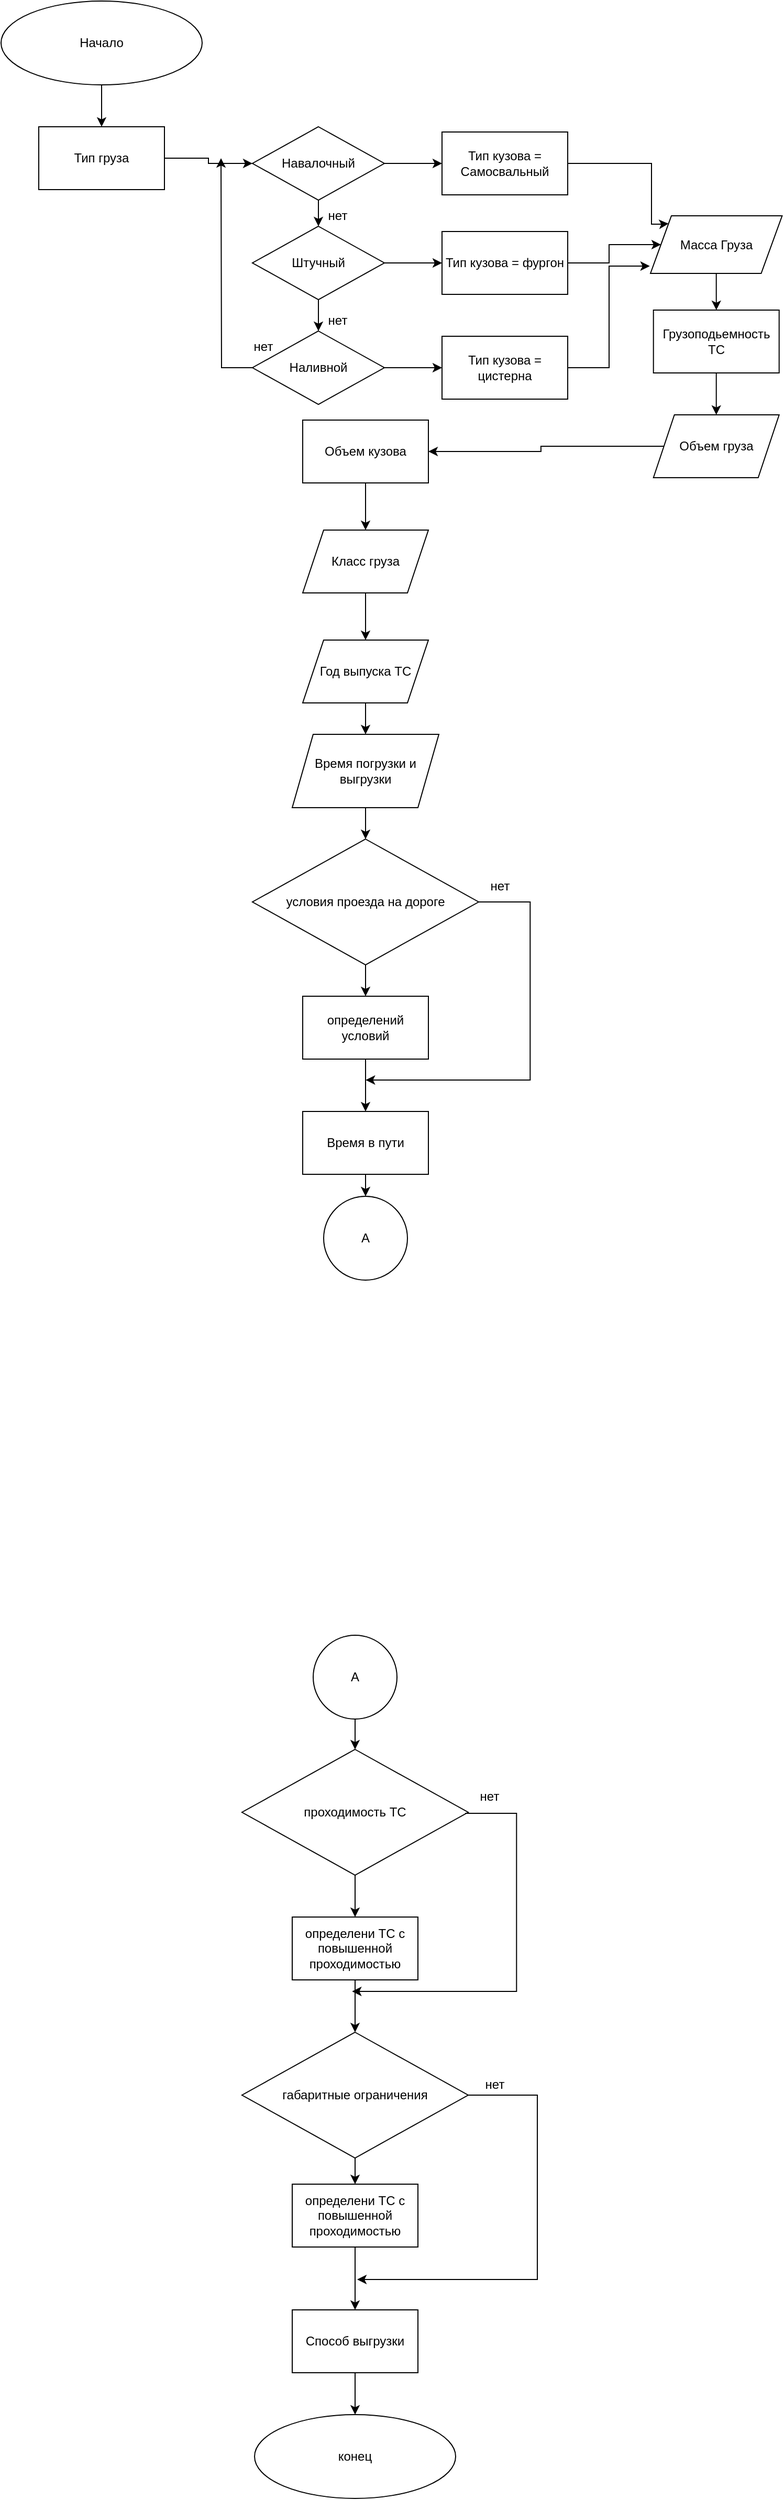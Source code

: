 <mxfile version="24.4.9" type="github">
  <diagram name="Страница — 1" id="6Fu15erCf7PdYgdU24q_">
    <mxGraphModel dx="2532" dy="1169" grid="1" gridSize="10" guides="1" tooltips="1" connect="1" arrows="1" fold="1" page="1" pageScale="1" pageWidth="1169" pageHeight="827" math="0" shadow="0">
      <root>
        <mxCell id="0" />
        <mxCell id="1" parent="0" />
        <mxCell id="8zF0WLEV0abbjN1hOJyf-3" value="" style="edgeStyle=orthogonalEdgeStyle;rounded=0;orthogonalLoop=1;jettySize=auto;html=1;" parent="1" source="8zF0WLEV0abbjN1hOJyf-1" target="8zF0WLEV0abbjN1hOJyf-2" edge="1">
          <mxGeometry relative="1" as="geometry" />
        </mxCell>
        <mxCell id="8zF0WLEV0abbjN1hOJyf-1" value="Начало" style="ellipse;whiteSpace=wrap;html=1;" parent="1" vertex="1">
          <mxGeometry x="200" y="20" width="192" height="80" as="geometry" />
        </mxCell>
        <mxCell id="8zF0WLEV0abbjN1hOJyf-5" value="" style="edgeStyle=orthogonalEdgeStyle;rounded=0;orthogonalLoop=1;jettySize=auto;html=1;" parent="1" source="8zF0WLEV0abbjN1hOJyf-2" target="8zF0WLEV0abbjN1hOJyf-4" edge="1">
          <mxGeometry relative="1" as="geometry" />
        </mxCell>
        <mxCell id="8zF0WLEV0abbjN1hOJyf-2" value="Тип груза" style="whiteSpace=wrap;html=1;" parent="1" vertex="1">
          <mxGeometry x="236" y="140" width="120" height="60" as="geometry" />
        </mxCell>
        <mxCell id="8zF0WLEV0abbjN1hOJyf-9" value="" style="edgeStyle=orthogonalEdgeStyle;rounded=0;orthogonalLoop=1;jettySize=auto;html=1;" parent="1" source="8zF0WLEV0abbjN1hOJyf-4" target="8zF0WLEV0abbjN1hOJyf-8" edge="1">
          <mxGeometry relative="1" as="geometry" />
        </mxCell>
        <mxCell id="8zF0WLEV0abbjN1hOJyf-14" value="" style="edgeStyle=orthogonalEdgeStyle;rounded=0;orthogonalLoop=1;jettySize=auto;html=1;" parent="1" source="8zF0WLEV0abbjN1hOJyf-4" target="8zF0WLEV0abbjN1hOJyf-13" edge="1">
          <mxGeometry relative="1" as="geometry" />
        </mxCell>
        <mxCell id="8zF0WLEV0abbjN1hOJyf-4" value="Навалочный" style="rhombus;whiteSpace=wrap;html=1;" parent="1" vertex="1">
          <mxGeometry x="440" y="140" width="126" height="70" as="geometry" />
        </mxCell>
        <mxCell id="8zF0WLEV0abbjN1hOJyf-11" value="" style="edgeStyle=orthogonalEdgeStyle;rounded=0;orthogonalLoop=1;jettySize=auto;html=1;" parent="1" source="8zF0WLEV0abbjN1hOJyf-8" target="8zF0WLEV0abbjN1hOJyf-10" edge="1">
          <mxGeometry relative="1" as="geometry" />
        </mxCell>
        <mxCell id="8zF0WLEV0abbjN1hOJyf-17" value="" style="edgeStyle=orthogonalEdgeStyle;rounded=0;orthogonalLoop=1;jettySize=auto;html=1;" parent="1" source="8zF0WLEV0abbjN1hOJyf-8" target="8zF0WLEV0abbjN1hOJyf-15" edge="1">
          <mxGeometry relative="1" as="geometry" />
        </mxCell>
        <mxCell id="8zF0WLEV0abbjN1hOJyf-8" value="Штучный" style="rhombus;whiteSpace=wrap;html=1;" parent="1" vertex="1">
          <mxGeometry x="440" y="235" width="126" height="70" as="geometry" />
        </mxCell>
        <mxCell id="8zF0WLEV0abbjN1hOJyf-12" style="edgeStyle=orthogonalEdgeStyle;rounded=0;orthogonalLoop=1;jettySize=auto;html=1;" parent="1" source="8zF0WLEV0abbjN1hOJyf-10" edge="1">
          <mxGeometry relative="1" as="geometry">
            <mxPoint x="410" y="170" as="targetPoint" />
          </mxGeometry>
        </mxCell>
        <mxCell id="8zF0WLEV0abbjN1hOJyf-18" value="" style="edgeStyle=orthogonalEdgeStyle;rounded=0;orthogonalLoop=1;jettySize=auto;html=1;" parent="1" source="8zF0WLEV0abbjN1hOJyf-10" target="8zF0WLEV0abbjN1hOJyf-16" edge="1">
          <mxGeometry relative="1" as="geometry" />
        </mxCell>
        <mxCell id="8zF0WLEV0abbjN1hOJyf-10" value="Наливной" style="rhombus;whiteSpace=wrap;html=1;" parent="1" vertex="1">
          <mxGeometry x="440" y="335" width="126" height="70" as="geometry" />
        </mxCell>
        <mxCell id="8zF0WLEV0abbjN1hOJyf-23" style="edgeStyle=orthogonalEdgeStyle;rounded=0;orthogonalLoop=1;jettySize=auto;html=1;entryX=0;entryY=0;entryDx=0;entryDy=0;" parent="1" source="8zF0WLEV0abbjN1hOJyf-13" target="8zF0WLEV0abbjN1hOJyf-22" edge="1">
          <mxGeometry relative="1" as="geometry">
            <Array as="points">
              <mxPoint x="821" y="175" />
              <mxPoint x="821" y="233" />
              <mxPoint x="830" y="233" />
            </Array>
          </mxGeometry>
        </mxCell>
        <mxCell id="8zF0WLEV0abbjN1hOJyf-13" value="Тип кузова = Самосвальный" style="whiteSpace=wrap;html=1;" parent="1" vertex="1">
          <mxGeometry x="621" y="145" width="120" height="60" as="geometry" />
        </mxCell>
        <mxCell id="8zF0WLEV0abbjN1hOJyf-24" style="edgeStyle=orthogonalEdgeStyle;rounded=0;orthogonalLoop=1;jettySize=auto;html=1;" parent="1" source="8zF0WLEV0abbjN1hOJyf-15" target="8zF0WLEV0abbjN1hOJyf-22" edge="1">
          <mxGeometry relative="1" as="geometry" />
        </mxCell>
        <mxCell id="8zF0WLEV0abbjN1hOJyf-15" value="Тип кузова = фургон" style="whiteSpace=wrap;html=1;" parent="1" vertex="1">
          <mxGeometry x="621" y="240" width="120" height="60" as="geometry" />
        </mxCell>
        <mxCell id="8zF0WLEV0abbjN1hOJyf-16" value="Тип кузова = цистерна" style="whiteSpace=wrap;html=1;" parent="1" vertex="1">
          <mxGeometry x="621" y="340" width="120" height="60" as="geometry" />
        </mxCell>
        <mxCell id="8zF0WLEV0abbjN1hOJyf-19" value="нет" style="text;html=1;align=center;verticalAlign=middle;resizable=0;points=[];autosize=1;strokeColor=none;fillColor=none;" parent="1" vertex="1">
          <mxGeometry x="501" y="210" width="40" height="30" as="geometry" />
        </mxCell>
        <mxCell id="8zF0WLEV0abbjN1hOJyf-20" value="нет" style="text;html=1;align=center;verticalAlign=middle;resizable=0;points=[];autosize=1;strokeColor=none;fillColor=none;" parent="1" vertex="1">
          <mxGeometry x="501" y="310" width="40" height="30" as="geometry" />
        </mxCell>
        <mxCell id="8zF0WLEV0abbjN1hOJyf-21" value="нет" style="text;html=1;align=center;verticalAlign=middle;resizable=0;points=[];autosize=1;strokeColor=none;fillColor=none;" parent="1" vertex="1">
          <mxGeometry x="430" y="335" width="40" height="30" as="geometry" />
        </mxCell>
        <mxCell id="8zF0WLEV0abbjN1hOJyf-27" value="" style="edgeStyle=orthogonalEdgeStyle;rounded=0;orthogonalLoop=1;jettySize=auto;html=1;" parent="1" source="8zF0WLEV0abbjN1hOJyf-22" target="8zF0WLEV0abbjN1hOJyf-26" edge="1">
          <mxGeometry relative="1" as="geometry" />
        </mxCell>
        <mxCell id="8zF0WLEV0abbjN1hOJyf-22" value="Масса Груза" style="shape=parallelogram;perimeter=parallelogramPerimeter;whiteSpace=wrap;html=1;fixedSize=1;" parent="1" vertex="1">
          <mxGeometry x="820" y="225" width="125.71" height="55" as="geometry" />
        </mxCell>
        <mxCell id="8zF0WLEV0abbjN1hOJyf-25" style="edgeStyle=orthogonalEdgeStyle;rounded=0;orthogonalLoop=1;jettySize=auto;html=1;entryX=-0.005;entryY=0.873;entryDx=0;entryDy=0;entryPerimeter=0;" parent="1" source="8zF0WLEV0abbjN1hOJyf-16" target="8zF0WLEV0abbjN1hOJyf-22" edge="1">
          <mxGeometry relative="1" as="geometry" />
        </mxCell>
        <mxCell id="8zF0WLEV0abbjN1hOJyf-29" value="" style="edgeStyle=orthogonalEdgeStyle;rounded=0;orthogonalLoop=1;jettySize=auto;html=1;" parent="1" source="8zF0WLEV0abbjN1hOJyf-26" target="8zF0WLEV0abbjN1hOJyf-28" edge="1">
          <mxGeometry relative="1" as="geometry" />
        </mxCell>
        <mxCell id="8zF0WLEV0abbjN1hOJyf-26" value="Грузоподьемность ТС" style="whiteSpace=wrap;html=1;" parent="1" vertex="1">
          <mxGeometry x="822.855" y="315" width="120" height="60" as="geometry" />
        </mxCell>
        <mxCell id="8zF0WLEV0abbjN1hOJyf-31" value="" style="edgeStyle=orthogonalEdgeStyle;rounded=0;orthogonalLoop=1;jettySize=auto;html=1;" parent="1" source="8zF0WLEV0abbjN1hOJyf-28" target="8zF0WLEV0abbjN1hOJyf-30" edge="1">
          <mxGeometry relative="1" as="geometry" />
        </mxCell>
        <mxCell id="8zF0WLEV0abbjN1hOJyf-28" value="Объем груза" style="shape=parallelogram;perimeter=parallelogramPerimeter;whiteSpace=wrap;html=1;fixedSize=1;" parent="1" vertex="1">
          <mxGeometry x="822.855" y="415" width="120" height="60" as="geometry" />
        </mxCell>
        <mxCell id="8zF0WLEV0abbjN1hOJyf-33" value="" style="edgeStyle=orthogonalEdgeStyle;rounded=0;orthogonalLoop=1;jettySize=auto;html=1;" parent="1" source="8zF0WLEV0abbjN1hOJyf-30" target="8zF0WLEV0abbjN1hOJyf-32" edge="1">
          <mxGeometry relative="1" as="geometry" />
        </mxCell>
        <mxCell id="8zF0WLEV0abbjN1hOJyf-30" value="Объем кузова" style="whiteSpace=wrap;html=1;" parent="1" vertex="1">
          <mxGeometry x="487.995" y="420" width="120" height="60" as="geometry" />
        </mxCell>
        <mxCell id="EiC_GfCv2AF31KtDMHQT-33" value="" style="edgeStyle=orthogonalEdgeStyle;rounded=0;orthogonalLoop=1;jettySize=auto;html=1;" edge="1" parent="1" source="8zF0WLEV0abbjN1hOJyf-32" target="EiC_GfCv2AF31KtDMHQT-32">
          <mxGeometry relative="1" as="geometry" />
        </mxCell>
        <mxCell id="8zF0WLEV0abbjN1hOJyf-32" value="Класс груза" style="shape=parallelogram;perimeter=parallelogramPerimeter;whiteSpace=wrap;html=1;fixedSize=1;" parent="1" vertex="1">
          <mxGeometry x="487.995" y="525" width="120" height="60" as="geometry" />
        </mxCell>
        <mxCell id="EiC_GfCv2AF31KtDMHQT-7" value="" style="edgeStyle=orthogonalEdgeStyle;rounded=0;orthogonalLoop=1;jettySize=auto;html=1;" edge="1" parent="1" source="EiC_GfCv2AF31KtDMHQT-2" target="EiC_GfCv2AF31KtDMHQT-6">
          <mxGeometry relative="1" as="geometry" />
        </mxCell>
        <mxCell id="EiC_GfCv2AF31KtDMHQT-10" style="edgeStyle=orthogonalEdgeStyle;rounded=0;orthogonalLoop=1;jettySize=auto;html=1;" edge="1" parent="1" source="EiC_GfCv2AF31KtDMHQT-2">
          <mxGeometry relative="1" as="geometry">
            <mxPoint x="548.14" y="1050" as="targetPoint" />
            <Array as="points">
              <mxPoint x="705.14" y="880" />
              <mxPoint x="705.14" y="1050" />
            </Array>
          </mxGeometry>
        </mxCell>
        <mxCell id="EiC_GfCv2AF31KtDMHQT-2" value="условия проезда на дороге" style="rhombus;whiteSpace=wrap;html=1;" vertex="1" parent="1">
          <mxGeometry x="440" y="820" width="216" height="120" as="geometry" />
        </mxCell>
        <mxCell id="EiC_GfCv2AF31KtDMHQT-12" value="" style="edgeStyle=orthogonalEdgeStyle;rounded=0;orthogonalLoop=1;jettySize=auto;html=1;" edge="1" parent="1" source="EiC_GfCv2AF31KtDMHQT-4" target="EiC_GfCv2AF31KtDMHQT-8">
          <mxGeometry relative="1" as="geometry" />
        </mxCell>
        <mxCell id="EiC_GfCv2AF31KtDMHQT-4" value="проходимость ТС" style="rhombus;whiteSpace=wrap;html=1;" vertex="1" parent="1">
          <mxGeometry x="430" y="1689" width="216" height="120" as="geometry" />
        </mxCell>
        <mxCell id="EiC_GfCv2AF31KtDMHQT-17" value="" style="edgeStyle=orthogonalEdgeStyle;rounded=0;orthogonalLoop=1;jettySize=auto;html=1;entryX=0.5;entryY=0;entryDx=0;entryDy=0;" edge="1" parent="1" source="EiC_GfCv2AF31KtDMHQT-5" target="EiC_GfCv2AF31KtDMHQT-21">
          <mxGeometry relative="1" as="geometry" />
        </mxCell>
        <mxCell id="EiC_GfCv2AF31KtDMHQT-5" value="габаритные ограничения" style="rhombus;whiteSpace=wrap;html=1;" vertex="1" parent="1">
          <mxGeometry x="430" y="1959" width="216" height="120" as="geometry" />
        </mxCell>
        <mxCell id="EiC_GfCv2AF31KtDMHQT-38" value="" style="edgeStyle=orthogonalEdgeStyle;rounded=0;orthogonalLoop=1;jettySize=auto;html=1;" edge="1" parent="1" source="EiC_GfCv2AF31KtDMHQT-6" target="EiC_GfCv2AF31KtDMHQT-37">
          <mxGeometry relative="1" as="geometry" />
        </mxCell>
        <mxCell id="EiC_GfCv2AF31KtDMHQT-6" value="определений условий" style="whiteSpace=wrap;html=1;" vertex="1" parent="1">
          <mxGeometry x="487.995" y="970" width="120" height="60" as="geometry" />
        </mxCell>
        <mxCell id="EiC_GfCv2AF31KtDMHQT-14" value="" style="edgeStyle=orthogonalEdgeStyle;rounded=0;orthogonalLoop=1;jettySize=auto;html=1;" edge="1" parent="1" source="EiC_GfCv2AF31KtDMHQT-8" target="EiC_GfCv2AF31KtDMHQT-5">
          <mxGeometry relative="1" as="geometry" />
        </mxCell>
        <mxCell id="EiC_GfCv2AF31KtDMHQT-8" value="определени ТС с повышенной проходимостью" style="whiteSpace=wrap;html=1;" vertex="1" parent="1">
          <mxGeometry x="477.995" y="1849" width="120" height="60" as="geometry" />
        </mxCell>
        <mxCell id="EiC_GfCv2AF31KtDMHQT-11" value="нет" style="text;html=1;align=center;verticalAlign=middle;resizable=0;points=[];autosize=1;strokeColor=none;fillColor=none;" vertex="1" parent="1">
          <mxGeometry x="656" y="850" width="40" height="30" as="geometry" />
        </mxCell>
        <mxCell id="EiC_GfCv2AF31KtDMHQT-13" style="edgeStyle=orthogonalEdgeStyle;rounded=0;orthogonalLoop=1;jettySize=auto;html=1;" edge="1" parent="1">
          <mxGeometry relative="1" as="geometry">
            <mxPoint x="535.14" y="1920" as="targetPoint" />
            <mxPoint x="643.14" y="1750" as="sourcePoint" />
            <Array as="points">
              <mxPoint x="692.14" y="1750" />
              <mxPoint x="692.14" y="1920" />
            </Array>
          </mxGeometry>
        </mxCell>
        <mxCell id="EiC_GfCv2AF31KtDMHQT-15" value="нет" style="text;html=1;align=center;verticalAlign=middle;resizable=0;points=[];autosize=1;strokeColor=none;fillColor=none;" vertex="1" parent="1">
          <mxGeometry x="646" y="1719" width="40" height="30" as="geometry" />
        </mxCell>
        <mxCell id="EiC_GfCv2AF31KtDMHQT-19" value="" style="edgeStyle=orthogonalEdgeStyle;rounded=0;orthogonalLoop=1;jettySize=auto;html=1;entryX=0.5;entryY=0;entryDx=0;entryDy=0;" edge="1" parent="1" source="EiC_GfCv2AF31KtDMHQT-16" target="EiC_GfCv2AF31KtDMHQT-20">
          <mxGeometry relative="1" as="geometry">
            <mxPoint x="538.01" y="2354" as="targetPoint" />
          </mxGeometry>
        </mxCell>
        <mxCell id="EiC_GfCv2AF31KtDMHQT-16" value="Способ выгрузки" style="whiteSpace=wrap;html=1;" vertex="1" parent="1">
          <mxGeometry x="478.01" y="2224" width="120" height="60" as="geometry" />
        </mxCell>
        <mxCell id="EiC_GfCv2AF31KtDMHQT-20" value="конец" style="ellipse;whiteSpace=wrap;html=1;" vertex="1" parent="1">
          <mxGeometry x="442.01" y="2324" width="192" height="80" as="geometry" />
        </mxCell>
        <mxCell id="EiC_GfCv2AF31KtDMHQT-26" value="" style="edgeStyle=orthogonalEdgeStyle;rounded=0;orthogonalLoop=1;jettySize=auto;html=1;" edge="1" parent="1" source="EiC_GfCv2AF31KtDMHQT-21" target="EiC_GfCv2AF31KtDMHQT-16">
          <mxGeometry relative="1" as="geometry" />
        </mxCell>
        <mxCell id="EiC_GfCv2AF31KtDMHQT-21" value="определени ТС с повышенной проходимостью" style="whiteSpace=wrap;html=1;" vertex="1" parent="1">
          <mxGeometry x="478.005" y="2104" width="120" height="60" as="geometry" />
        </mxCell>
        <mxCell id="EiC_GfCv2AF31KtDMHQT-24" style="edgeStyle=orthogonalEdgeStyle;rounded=0;orthogonalLoop=1;jettySize=auto;html=1;exitX=1;exitY=0.5;exitDx=0;exitDy=0;" edge="1" parent="1" source="EiC_GfCv2AF31KtDMHQT-5">
          <mxGeometry relative="1" as="geometry">
            <mxPoint x="540" y="2195" as="targetPoint" />
            <mxPoint x="663.14" y="2025" as="sourcePoint" />
            <Array as="points">
              <mxPoint x="712" y="2019" />
              <mxPoint x="712" y="2195" />
            </Array>
          </mxGeometry>
        </mxCell>
        <mxCell id="EiC_GfCv2AF31KtDMHQT-25" value="нет" style="text;html=1;align=center;verticalAlign=middle;resizable=0;points=[];autosize=1;strokeColor=none;fillColor=none;" vertex="1" parent="1">
          <mxGeometry x="651" y="1994" width="40" height="30" as="geometry" />
        </mxCell>
        <mxCell id="EiC_GfCv2AF31KtDMHQT-28" value="А" style="ellipse;whiteSpace=wrap;html=1;" vertex="1" parent="1">
          <mxGeometry x="508" y="1161" width="80" height="80" as="geometry" />
        </mxCell>
        <mxCell id="EiC_GfCv2AF31KtDMHQT-30" value="" style="edgeStyle=orthogonalEdgeStyle;rounded=0;orthogonalLoop=1;jettySize=auto;html=1;" edge="1" parent="1" source="EiC_GfCv2AF31KtDMHQT-29" target="EiC_GfCv2AF31KtDMHQT-4">
          <mxGeometry relative="1" as="geometry" />
        </mxCell>
        <mxCell id="EiC_GfCv2AF31KtDMHQT-29" value="А" style="ellipse;whiteSpace=wrap;html=1;" vertex="1" parent="1">
          <mxGeometry x="498.01" y="1580" width="80" height="80" as="geometry" />
        </mxCell>
        <mxCell id="EiC_GfCv2AF31KtDMHQT-35" value="" style="edgeStyle=orthogonalEdgeStyle;rounded=0;orthogonalLoop=1;jettySize=auto;html=1;" edge="1" parent="1" source="EiC_GfCv2AF31KtDMHQT-32" target="EiC_GfCv2AF31KtDMHQT-34">
          <mxGeometry relative="1" as="geometry" />
        </mxCell>
        <mxCell id="EiC_GfCv2AF31KtDMHQT-32" value="Год выпуска ТС" style="shape=parallelogram;perimeter=parallelogramPerimeter;whiteSpace=wrap;html=1;fixedSize=1;" vertex="1" parent="1">
          <mxGeometry x="487.995" y="630" width="120" height="60" as="geometry" />
        </mxCell>
        <mxCell id="EiC_GfCv2AF31KtDMHQT-36" value="" style="edgeStyle=orthogonalEdgeStyle;rounded=0;orthogonalLoop=1;jettySize=auto;html=1;" edge="1" parent="1" source="EiC_GfCv2AF31KtDMHQT-34" target="EiC_GfCv2AF31KtDMHQT-2">
          <mxGeometry relative="1" as="geometry" />
        </mxCell>
        <mxCell id="EiC_GfCv2AF31KtDMHQT-34" value="Время погрузки и выгрузки" style="shape=parallelogram;perimeter=parallelogramPerimeter;whiteSpace=wrap;html=1;fixedSize=1;" vertex="1" parent="1">
          <mxGeometry x="477.99" y="720" width="140" height="70" as="geometry" />
        </mxCell>
        <mxCell id="EiC_GfCv2AF31KtDMHQT-39" value="" style="edgeStyle=orthogonalEdgeStyle;rounded=0;orthogonalLoop=1;jettySize=auto;html=1;" edge="1" parent="1" source="EiC_GfCv2AF31KtDMHQT-37" target="EiC_GfCv2AF31KtDMHQT-28">
          <mxGeometry relative="1" as="geometry" />
        </mxCell>
        <mxCell id="EiC_GfCv2AF31KtDMHQT-37" value="Время в пути" style="whiteSpace=wrap;html=1;" vertex="1" parent="1">
          <mxGeometry x="487.995" y="1080" width="120" height="60" as="geometry" />
        </mxCell>
      </root>
    </mxGraphModel>
  </diagram>
</mxfile>
